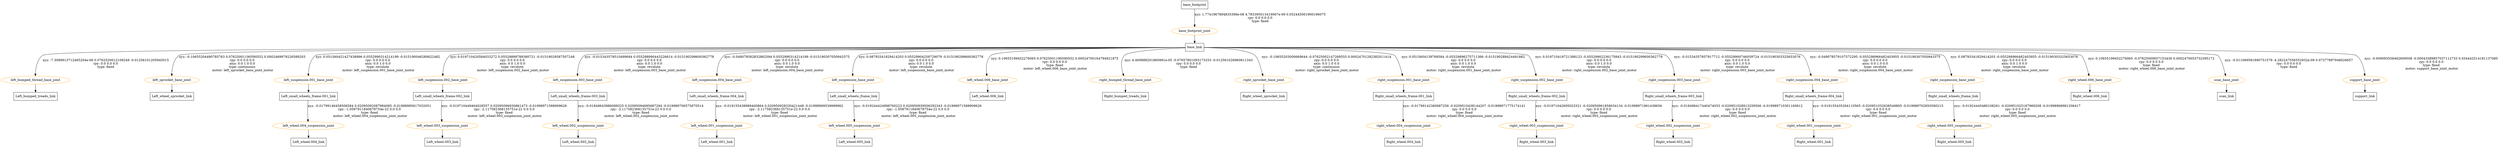 digraph G {
esep=10;
sep=10;
nodesep=0.5;
node [shape=box];
"base_footprint" [label="base_footprint"];
"base_link" [label="base_link"];
"Left_bumped_treads_link" [label="Left_bumped_treads_link"];
"Left_wheel_sprocket_link" [label="Left_wheel_sprocket_link"];
"Left_small_wheels_frame.001_link" [label="Left_small_wheels_frame.001_link"];
"Left_wheel.004_link" [label="Left_wheel.004_link"];
"Left_small_wheels_frame.002_link" [label="Left_small_wheels_frame.002_link"];
"Left_wheel.003_link" [label="Left_wheel.003_link"];
"Left_small_wheels_frame.003_link" [label="Left_small_wheels_frame.003_link"];
"Left_wheel.002_link" [label="Left_wheel.002_link"];
"Left_small_wheels_frame.004_link" [label="Left_small_wheels_frame.004_link"];
"Left_wheel.001_link" [label="Left_wheel.001_link"];
"Left_small_wheels_frame_link" [label="Left_small_wheels_frame_link"];
"Left_wheel.005_link" [label="Left_wheel.005_link"];
"Left_wheel.006_link" [label="Left_wheel.006_link"];
"Right_bumped_treads_link" [label="Right_bumped_treads_link"];
"Right_wheel_sprocket_link" [label="Right_wheel_sprocket_link"];
"Right_small_wheels_frame.001_link" [label="Right_small_wheels_frame.001_link"];
"Right_wheel.004_link" [label="Right_wheel.004_link"];
"Right_small_wheels_frame.002_link" [label="Right_small_wheels_frame.002_link"];
"Right_wheel.003_link" [label="Right_wheel.003_link"];
"Right_small_wheels_frame.003_link" [label="Right_small_wheels_frame.003_link"];
"Right_wheel.002_link" [label="Right_wheel.002_link"];
"Right_small_wheels_frame.004_link" [label="Right_small_wheels_frame.004_link"];
"Right_wheel.001_link" [label="Right_wheel.001_link"];
"Right_small_wheels_frame_link" [label="Right_small_wheels_frame_link"];
"Right_wheel.005_link" [label="Right_wheel.005_link"];
"Right_wheel.006_link" [label="Right_wheel.006_link"];
"scan_link" [label="scan_link"];
"support_link" [label="support_link"];
node [shape=ellipse, color=orange, fontcolor=black];
"base_footprint" -> "base_footprint_joint" [label="xyz: 1.7741967894835398e-08 4.783395013419067e-09 0.052445001900196075 \nrpy: 0.0 0.0 0.0 \ntype: fixed "] "base_footprint_joint" -> "base_link"
"base_link" -> "left_bumped_thread_base_joint" [label="xyz: -7.3089913712465204e-06 0.0762520012109249 -0.01256101205945015 \nrpy: 0.0 0.0 0.0 \ntype: fixed "] "left_bumped_thread_base_joint" -> "Left_bumped_treads_link"
"base_link" -> "left_sprocket_base_joint" [label="xyz: -0.10655204490785763 0.07625001190590552 0.0002469979226589203 \nrpy: 0.0 0.0 0.0 \naxis: 0.0 1.0 0.0 \ntype: continuous \nmotor: left_sprocket_base_joint_motor"] "left_sprocket_base_joint" -> "Left_wheel_sprocket_link"
"base_link" -> "left_suspension.001_base_joint" [label="xyz: 0.051560421427438996 0.0552990314214199 -0.015190046280622482 \nrpy: 0.0 0.0 0.0 \naxis: 0.0 1.0 0.0 \ntype: revolute \nmotor: left_suspension.001_base_joint_motor"] "left_suspension.001_base_joint" -> "Left_small_wheels_frame.001_link"
"Left_small_wheels_frame.001_link" -> "left_wheel.004_suspension_joint" [label="xyz: -0.01799146458506584 0.02095092087984085 -0.01998995617032051 \nrpy: -1.0587911840678754e-22 0.0 0.0 \ntype: fixed \nmotor: left_wheel.004_suspension_joint_motor"] "left_wheel.004_suspension_joint" -> "Left_wheel.004_link"
"base_link" -> "left_suspension.002_base_joint" [label="xyz: 0.019710420584033272 0.05529899789380721 -0.01519029587507248 \nrpy: 0.0 0.0 0.0 \naxis: 0.0 1.0 0.0 \ntype: revolute \nmotor: left_suspension.002_base_joint_motor"] "left_suspension.002_base_joint" -> "Left_small_wheels_frame.002_link"
"Left_small_wheels_frame.002_link" -> "left_wheel.003_suspension_joint" [label="xyz: -0.019710449464028557 0.02095096930861473 -0.01998971588909626 \nrpy: -2.117582368135751e-22 0.0 0.0 \ntype: fixed \nmotor: left_wheel.003_suspension_joint_motor"] "left_wheel.003_suspension_joint" -> "Left_wheel.003_link"
"base_link" -> "left_suspension.003_base_joint" [label="xyz: -0.015343579510499694 0.055298990443226614 -0.015190299600362778 \nrpy: 0.0 0.0 0.0 \naxis: 0.0 1.0 0.0 \ntype: revolute \nmotor: left_suspension.003_base_joint_motor"] "left_suspension.003_base_joint" -> "Left_small_wheels_frame.003_link"
"Left_small_wheels_frame.003_link" -> "left_wheel.002_suspension_joint" [label="xyz: -0.01849643886089325 0.02095094695687294 -0.019989706575870514 \nrpy: -2.117582368135751e-22 0.0 0.0 \ntype: fixed \nmotor: left_wheel.002_suspension_joint_motor"] "left_wheel.002_suspension_joint" -> "Left_wheel.002_link"
"base_link" -> "left_suspension.004_base_joint" [label="xyz: -0.049078582832862594 0.0552990314214199 -0.015190307050943375 \nrpy: 0.0 0.0 0.0 \naxis: 0.0 1.0 0.0 \ntype: revolute \nmotor: left_suspension.004_base_joint_motor"] "left_suspension.004_base_joint" -> "Left_small_wheels_frame.004_link"
"Left_small_wheels_frame.004_link" -> "left_wheel.001_suspension_joint" [label="xyz: -0.019155438989400864 0.020950928330421448 -0.01998969539999962 \nrpy: -2.117582368135751e-22 0.0 0.0 \ntype: fixed \nmotor: left_wheel.001_suspension_joint_motor"] "left_wheel.001_suspension_joint" -> "Left_wheel.001_link"
"base_link" -> "left_suspension_base_joint" [label="xyz: 0.08793341829414203 0.05529904259729079 -0.015190299600362778 \nrpy: 0.0 0.0 0.0 \naxis: 0.0 1.0 0.0 \ntype: revolute \nmotor: left_suspension_base_joint_motor"] "left_suspension_base_joint" -> "Left_small_wheels_frame_link"
"Left_small_wheels_frame_link" -> "left_wheel.005_suspension_joint" [label="xyz: -0.019244424998760223 0.020950939506292343 -0.01998971588909626 \nrpy: -1.0587911840678754e-22 0.0 0.0 \ntype: fixed \nmotor: left_wheel.005_suspension_joint_motor"] "left_wheel.005_suspension_joint" -> "Left_wheel.005_link"
"base_link" -> "left_wheel.006_base_joint" [label="xyz: 0.10655199452276065 0.07625001190590552 0.00024700164794921875 \nrpy: 0.0 0.0 0.0 \ntype: fixed \nmotor: left_wheel.006_base_joint_motor"] "left_wheel.006_base_joint" -> "Left_wheel.006_link"
"base_link" -> "right_bumped_thread_base_joint" [label="xyz: 4.400889201860991e-05 -0.07657801093173333 -0.012561026960611343 \nrpy: 0.0 0.0 0.0 \ntype: fixed "] "right_bumped_thread_base_joint" -> "Right_bumped_treads_link"
"base_link" -> "right_sprocket_base_joint" [label="xyz: -0.10655203000669644 -0.07625002147269555 0.00024701282382011414 \nrpy: 0.0 0.0 0.0 \naxis: 0.0 1.0 0.0 \ntype: continuous \nmotor: right_sprocket_base_joint_motor"] "right_sprocket_base_joint" -> "Right_wheel_sprocket_link"
"base_link" -> "right_suspension.001_base_joint" [label="xyz: 0.0515604139768584 -0.05529896275711366 -0.015190288424491882 \nrpy: 0.0 0.0 0.0 \naxis: 0.0 1.0 0.0 \ntype: revolute \nmotor: right_suspension.001_base_joint_motor"] "right_suspension.001_base_joint" -> "Right_small_wheels_frame.001_link"
"Right_small_wheels_frame.001_link" -> "right_wheel.004_suspension_joint" [label="xyz: -0.01799142360687256 -0.0209510438144207 -0.01998971775174141 \nrpy: 0.0 0.0 0.0 \ntype: fixed \nmotor: right_wheel.004_suspension_joint_motor"] "right_wheel.004_suspension_joint" -> "Right_wheel.004_link"
"base_link" -> "right_suspension.002_base_joint" [label="xyz: 0.019710418721388123 -0.05529902236175843 -0.015190299600362778 \nrpy: 0.0 0.0 0.0 \naxis: 0.0 1.0 0.0 \ntype: revolute \nmotor: right_suspension.002_base_joint_motor"] "right_suspension.002_base_joint" -> "Right_small_wheels_frame.002_link"
"Right_small_wheels_frame.002_link" -> "right_wheel.003_suspension_joint" [label="xyz: -0.01971042605023321 -0.020950961858034134 -0.01998971961438656 \nrpy: 0.0 0.0 0.0 \ntype: fixed \nmotor: right_wheel.003_suspension_joint_motor"] "right_wheel.003_suspension_joint" -> "Right_wheel.003_link"
"base_link" -> "right_suspension.003_base_joint" [label="xyz: -0.01534357857917712 -0.05529900746059724 -0.015190303325653076 \nrpy: 0.0 0.0 0.0 \naxis: 0.0 1.0 0.0 \ntype: revolute \nmotor: right_suspension.003_base_joint_motor"] "right_suspension.003_base_joint" -> "Right_small_wheels_frame.003_link"
"Right_small_wheels_frame.003_link" -> "right_wheel.002_suspension_joint" [label="xyz: -0.018496417440474033 -0.020951028913259506 -0.019989710301160812 \nrpy: 0.0 0.0 0.0 \ntype: fixed \nmotor: right_wheel.002_suspension_joint_motor"] "right_wheel.002_suspension_joint" -> "Right_wheel.002_link"
"base_link" -> "right_suspension.004_base_joint" [label="xyz: -0.049078579107572295 -0.055298966482403955 -0.015190307050943375 \nrpy: 0.0 0.0 0.0 \naxis: 0.0 1.0 0.0 \ntype: revolute \nmotor: right_suspension.004_base_joint_motor"] "right_suspension.004_base_joint" -> "Right_small_wheels_frame.004_link"
"Right_small_wheels_frame.004_link" -> "right_wheel.001_suspension_joint" [label="xyz: -0.019155435264110565 -0.020951032638549805 -0.019989702850580215 \nrpy: 0.0 0.0 0.0 \ntype: fixed \nmotor: right_wheel.001_suspension_joint_motor"] "right_wheel.001_suspension_joint" -> "Right_wheel.001_link"
"base_link" -> "right_suspension_base_joint" [label="xyz: 0.08793341829414203 -0.055298966482403955 -0.015190303325653076 \nrpy: 0.0 0.0 0.0 \naxis: 0.0 1.0 0.0 \ntype: revolute \nmotor: right_suspension_base_joint_motor"] "right_suspension_base_joint" -> "Right_small_wheels_frame_link"
"Right_small_wheels_frame_link" -> "right_wheel.005_suspension_joint" [label="xyz: -0.01924445480108261 -0.020951025187969208 -0.01998968981206417 \nrpy: 0.0 0.0 0.0 \ntype: fixed \nmotor: right_wheel.005_suspension_joint_motor"] "right_wheel.005_suspension_joint" -> "Right_wheel.005_link"
"base_link" -> "right_wheel.006_base_joint" [label="xyz: 0.10655199452276065 -0.07625000657153436 0.0002470053732395172 \nrpy: 0.0 0.0 0.0 \ntype: fixed \nmotor: right_wheel.006_base_joint_motor"] "right_wheel.006_base_joint" -> "Right_wheel.006_link"
"base_link" -> "scan_base_joint" [label="xyz: -0.011069581890751579 -4.282247556552932e-09 0.07377897948026657 \nrpy: 0.0 0.0 0.0 \ntype: fixed "] "scan_base_joint" -> "scan_link"
"base_link" -> "support_base_joint" [label="xyz: -0.009093558462609508 -0.00043389857037112733 0.034442514181137085 \nrpy: 0.0 0.0 0.0 \ntype: fixed \nmotor: support_base_joint_motor"] "support_base_joint" -> "support_link"
}
